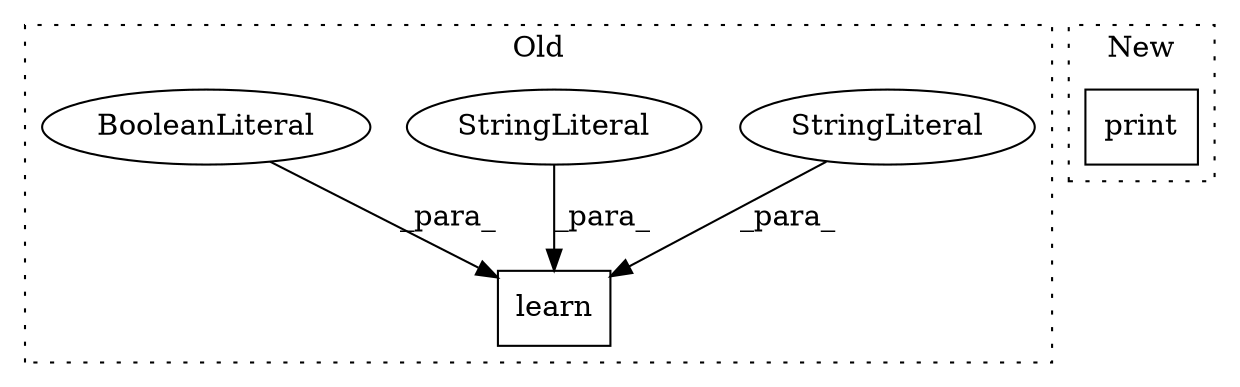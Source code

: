 digraph G {
subgraph cluster0 {
1 [label="learn" a="32" s="376,485" l="6,1" shape="box"];
3 [label="StringLiteral" a="45" s="397" l="74" shape="ellipse"];
4 [label="StringLiteral" a="45" s="382" l="14" shape="ellipse"];
5 [label="BooleanLiteral" a="9" s="472" l="5" shape="ellipse"];
label = "Old";
style="dotted";
}
subgraph cluster1 {
2 [label="print" a="32" s="496,505" l="6,1" shape="box"];
label = "New";
style="dotted";
}
3 -> 1 [label="_para_"];
4 -> 1 [label="_para_"];
5 -> 1 [label="_para_"];
}